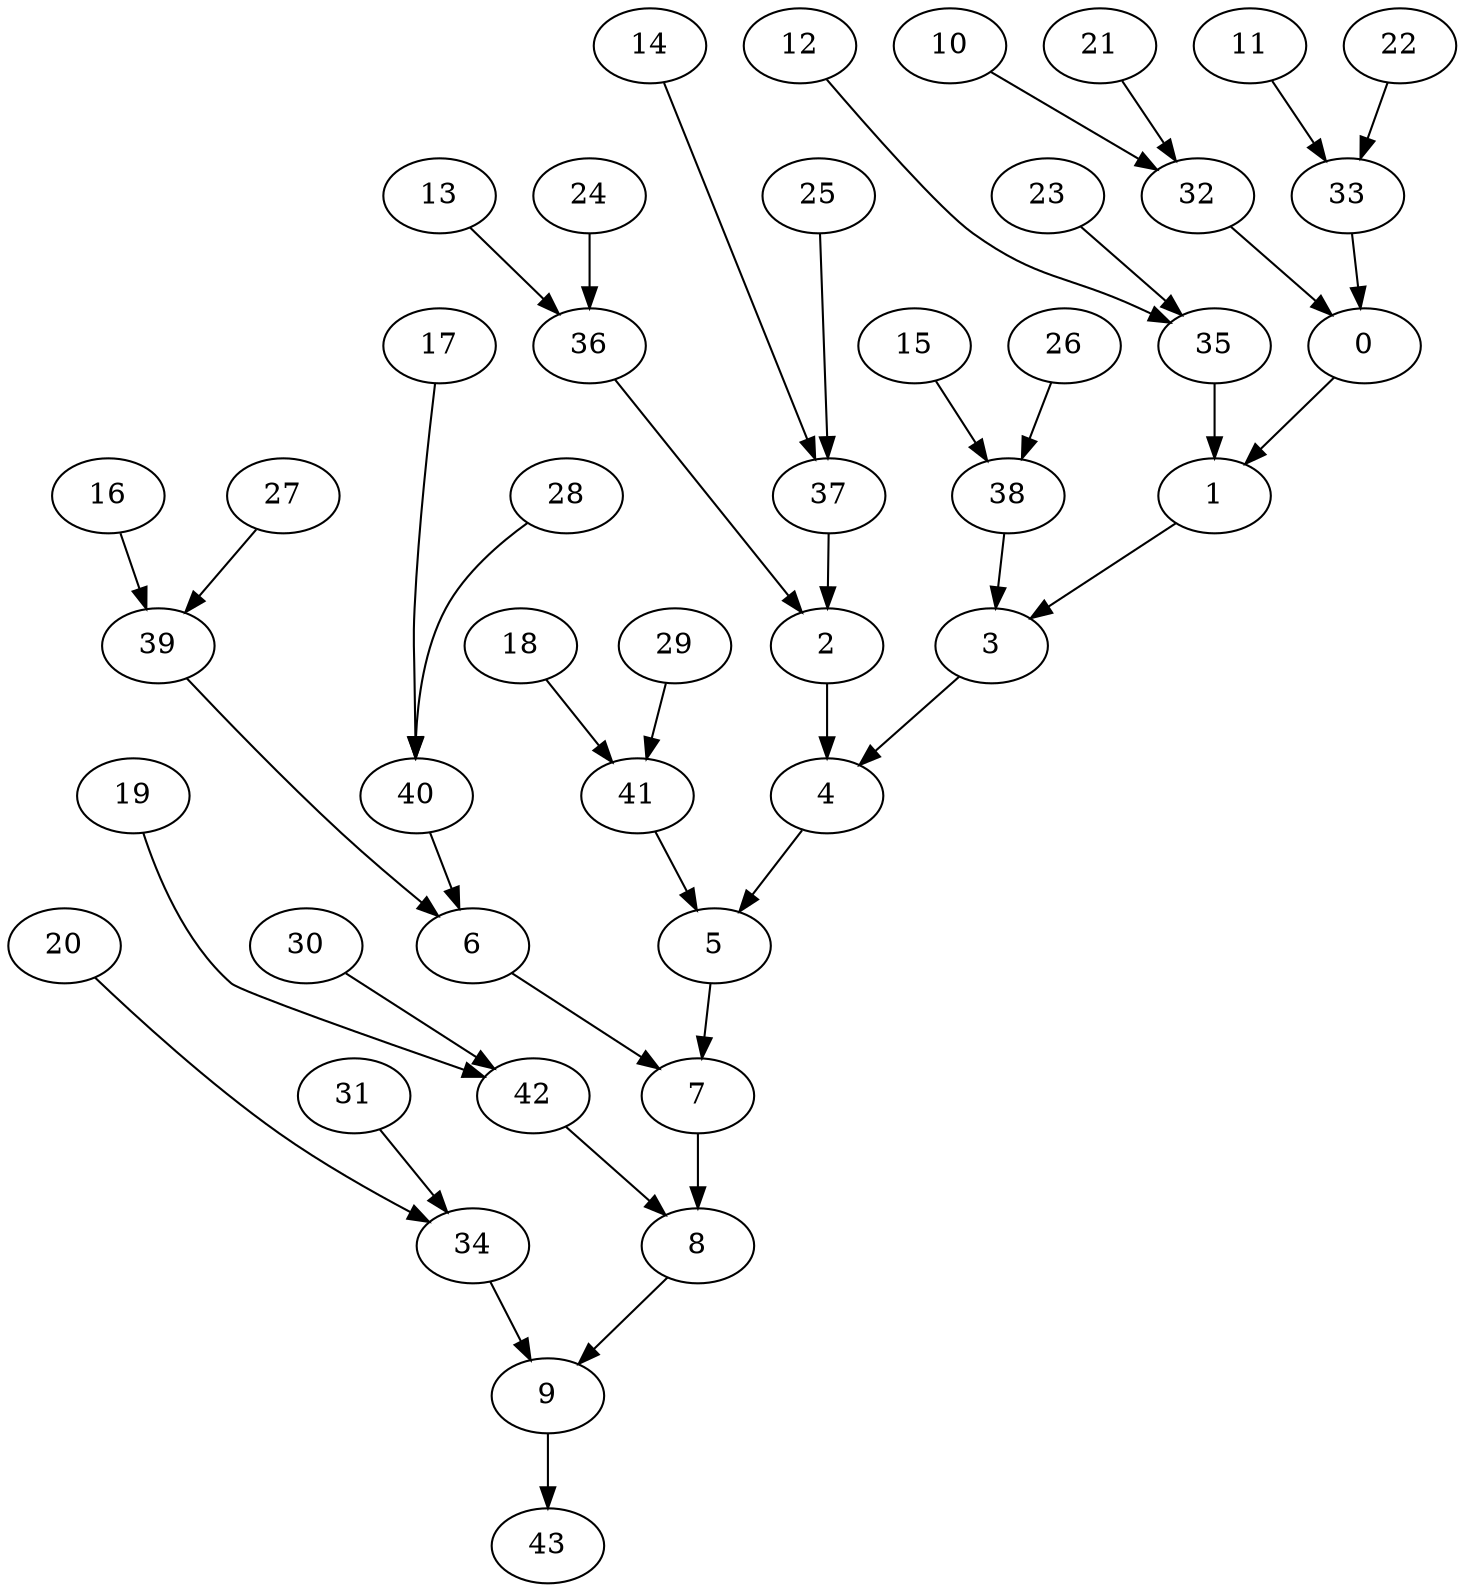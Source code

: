 digraph g {
0;
1;
2;
3;
4;
5;
6;
7;
8;
9;
10;
11;
12;
13;
14;
15;
16;
17;
18;
19;
20;
21;
22;
23;
24;
25;
26;
27;
28;
29;
30;
31;
32;
33;
34;
35;
36;
37;
38;
39;
40;
41;
42;
43;
0 -> 1 [weight=0];
1 -> 3 [weight=0];
2 -> 4 [weight=1];
3 -> 4 [weight=0];
4 -> 5 [weight=0];
5 -> 7 [weight=0];
6 -> 7 [weight=0];
7 -> 8 [weight=1];
8 -> 9 [weight=0];
9 -> 43 [weight=0];
10 -> 32 [weight=0];
11 -> 33 [weight=0];
12 -> 35 [weight=0];
13 -> 36 [weight=0];
14 -> 37 [weight=0];
15 -> 38 [weight=0];
16 -> 39 [weight=0];
17 -> 40 [weight=0];
18 -> 41 [weight=0];
19 -> 42 [weight=0];
20 -> 34 [weight=0];
21 -> 32 [weight=0];
22 -> 33 [weight=0];
23 -> 35 [weight=0];
24 -> 36 [weight=0];
25 -> 37 [weight=0];
26 -> 38 [weight=0];
27 -> 39 [weight=0];
28 -> 40 [weight=0];
29 -> 41 [weight=0];
30 -> 42 [weight=0];
31 -> 34 [weight=0];
32 -> 0 [weight=0];
33 -> 0 [weight=0];
34 -> 9 [weight=0];
35 -> 1 [weight=1];
36 -> 2 [weight=0];
37 -> 2 [weight=0];
38 -> 3 [weight=0];
39 -> 6 [weight=0];
40 -> 6 [weight=0];
41 -> 5 [weight=0];
42 -> 8 [weight=0];
}
